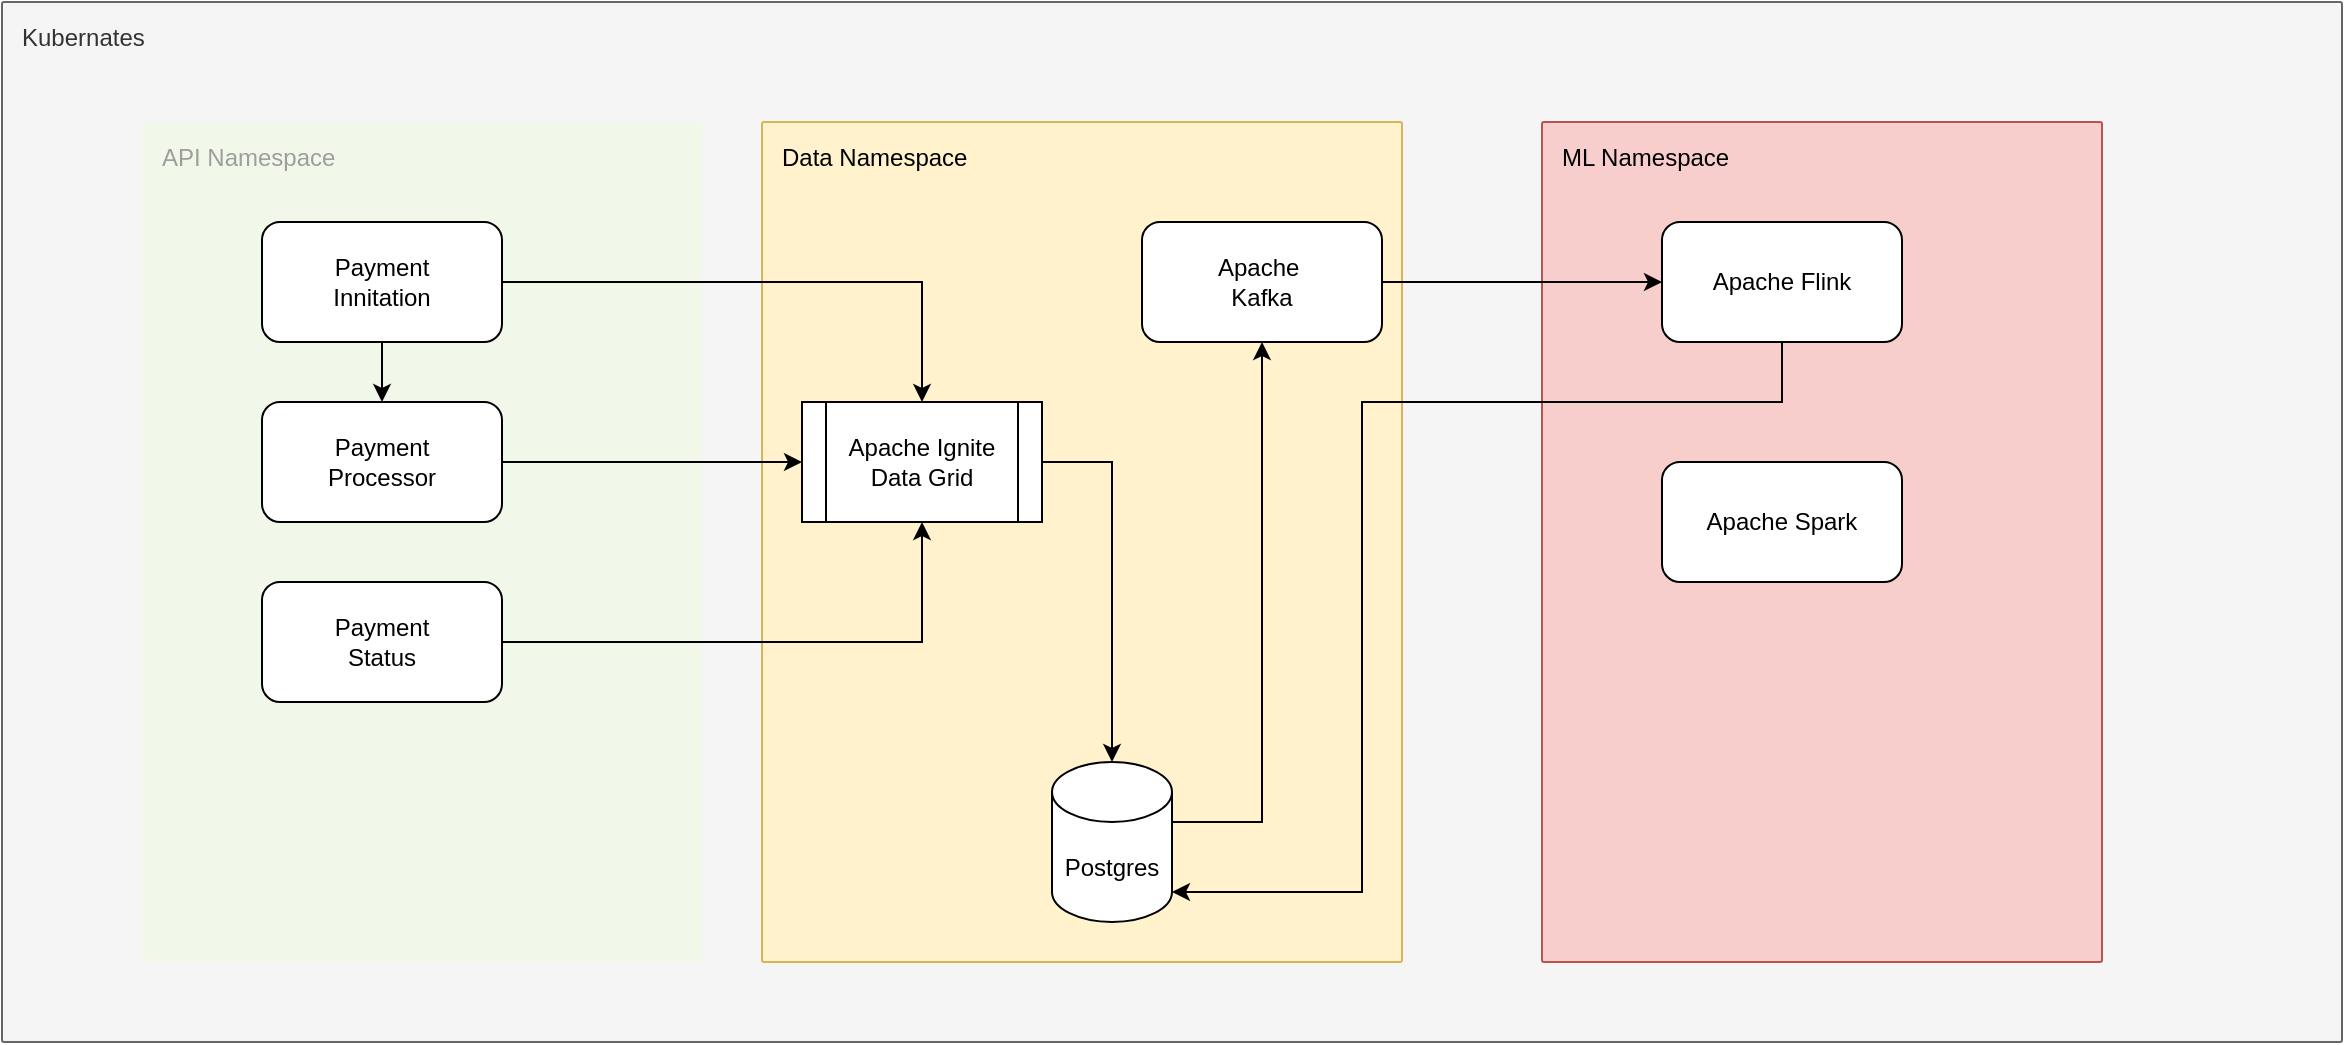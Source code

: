 <mxfile version="24.2.7" type="github">
  <diagram name="Page-1" id="MLtQk3vHUTkxgNtXT_qU">
    <mxGraphModel dx="1026" dy="619" grid="1" gridSize="10" guides="1" tooltips="1" connect="1" arrows="1" fold="1" page="1" pageScale="1" pageWidth="827" pageHeight="1169" math="0" shadow="0">
      <root>
        <mxCell id="0" />
        <mxCell id="1" parent="0" />
        <mxCell id="Mw8HzguYVF91iIR_zXkX-1" value="Kubernates" style="sketch=0;points=[[0,0,0],[0.25,0,0],[0.5,0,0],[0.75,0,0],[1,0,0],[1,0.25,0],[1,0.5,0],[1,0.75,0],[1,1,0],[0.75,1,0],[0.5,1,0],[0.25,1,0],[0,1,0],[0,0.75,0],[0,0.5,0],[0,0.25,0]];rounded=1;absoluteArcSize=1;arcSize=2;html=1;shadow=0;dashed=0;fontSize=12;align=left;verticalAlign=top;spacing=10;spacingTop=-4;whiteSpace=wrap;fillColor=#f5f5f5;fontColor=#333333;strokeColor=#666666;" vertex="1" parent="1">
          <mxGeometry x="90" y="30" width="1170" height="520" as="geometry" />
        </mxCell>
        <mxCell id="Mw8HzguYVF91iIR_zXkX-12" value="API Namespace" style="sketch=0;points=[[0,0,0],[0.25,0,0],[0.5,0,0],[0.75,0,0],[1,0,0],[1,0.25,0],[1,0.5,0],[1,0.75,0],[1,1,0],[0.75,1,0],[0.5,1,0],[0.25,1,0],[0,1,0],[0,0.75,0],[0,0.5,0],[0,0.25,0]];rounded=1;absoluteArcSize=1;arcSize=2;html=1;strokeColor=none;gradientColor=none;shadow=0;dashed=0;fontSize=12;fontColor=#9E9E9E;align=left;verticalAlign=top;spacing=10;spacingTop=-4;whiteSpace=wrap;fillColor=#F1F8E9;" vertex="1" parent="1">
          <mxGeometry x="160" y="90" width="280" height="420" as="geometry" />
        </mxCell>
        <mxCell id="Mw8HzguYVF91iIR_zXkX-17" style="edgeStyle=orthogonalEdgeStyle;rounded=0;orthogonalLoop=1;jettySize=auto;html=1;" edge="1" parent="1" source="Mw8HzguYVF91iIR_zXkX-3" target="Mw8HzguYVF91iIR_zXkX-4">
          <mxGeometry relative="1" as="geometry" />
        </mxCell>
        <mxCell id="Mw8HzguYVF91iIR_zXkX-3" value="Payment&lt;div&gt;Innitation&lt;/div&gt;" style="rounded=1;whiteSpace=wrap;html=1;" vertex="1" parent="1">
          <mxGeometry x="220" y="140" width="120" height="60" as="geometry" />
        </mxCell>
        <mxCell id="Mw8HzguYVF91iIR_zXkX-4" value="Payment&lt;div&gt;Processor&lt;/div&gt;" style="rounded=1;whiteSpace=wrap;html=1;" vertex="1" parent="1">
          <mxGeometry x="220" y="230" width="120" height="60" as="geometry" />
        </mxCell>
        <mxCell id="Mw8HzguYVF91iIR_zXkX-5" value="Payment&lt;div&gt;Status&lt;/div&gt;" style="rounded=1;whiteSpace=wrap;html=1;" vertex="1" parent="1">
          <mxGeometry x="220" y="320" width="120" height="60" as="geometry" />
        </mxCell>
        <mxCell id="Mw8HzguYVF91iIR_zXkX-13" value="Data Namespace" style="sketch=0;points=[[0,0,0],[0.25,0,0],[0.5,0,0],[0.75,0,0],[1,0,0],[1,0.25,0],[1,0.5,0],[1,0.75,0],[1,1,0],[0.75,1,0],[0.5,1,0],[0.25,1,0],[0,1,0],[0,0.75,0],[0,0.5,0],[0,0.25,0]];rounded=1;absoluteArcSize=1;arcSize=2;html=1;strokeColor=#d6b656;shadow=0;dashed=0;fontSize=12;align=left;verticalAlign=top;spacing=10;spacingTop=-4;whiteSpace=wrap;fillColor=#fff2cc;" vertex="1" parent="1">
          <mxGeometry x="470" y="90" width="320" height="420" as="geometry" />
        </mxCell>
        <mxCell id="Mw8HzguYVF91iIR_zXkX-6" value="Apache Ignite&lt;div&gt;Data Grid&lt;/div&gt;" style="shape=process;whiteSpace=wrap;html=1;backgroundOutline=1;" vertex="1" parent="1">
          <mxGeometry x="490" y="230" width="120" height="60" as="geometry" />
        </mxCell>
        <mxCell id="Mw8HzguYVF91iIR_zXkX-24" style="edgeStyle=orthogonalEdgeStyle;rounded=0;orthogonalLoop=1;jettySize=auto;html=1;" edge="1" parent="1" source="Mw8HzguYVF91iIR_zXkX-7" target="Mw8HzguYVF91iIR_zXkX-20">
          <mxGeometry relative="1" as="geometry">
            <Array as="points">
              <mxPoint x="710" y="440" />
              <mxPoint x="710" y="440" />
            </Array>
          </mxGeometry>
        </mxCell>
        <mxCell id="Mw8HzguYVF91iIR_zXkX-7" value="Postgres" style="shape=cylinder3;whiteSpace=wrap;html=1;boundedLbl=1;backgroundOutline=1;size=15;" vertex="1" parent="1">
          <mxGeometry x="615" y="410" width="60" height="80" as="geometry" />
        </mxCell>
        <mxCell id="Mw8HzguYVF91iIR_zXkX-14" style="edgeStyle=orthogonalEdgeStyle;rounded=0;orthogonalLoop=1;jettySize=auto;html=1;" edge="1" parent="1" source="Mw8HzguYVF91iIR_zXkX-3" target="Mw8HzguYVF91iIR_zXkX-6">
          <mxGeometry relative="1" as="geometry" />
        </mxCell>
        <mxCell id="Mw8HzguYVF91iIR_zXkX-15" style="edgeStyle=orthogonalEdgeStyle;rounded=0;orthogonalLoop=1;jettySize=auto;html=1;entryX=0;entryY=0.5;entryDx=0;entryDy=0;" edge="1" parent="1" source="Mw8HzguYVF91iIR_zXkX-4" target="Mw8HzguYVF91iIR_zXkX-6">
          <mxGeometry relative="1" as="geometry" />
        </mxCell>
        <mxCell id="Mw8HzguYVF91iIR_zXkX-16" style="edgeStyle=orthogonalEdgeStyle;rounded=0;orthogonalLoop=1;jettySize=auto;html=1;" edge="1" parent="1" source="Mw8HzguYVF91iIR_zXkX-5" target="Mw8HzguYVF91iIR_zXkX-6">
          <mxGeometry relative="1" as="geometry" />
        </mxCell>
        <mxCell id="Mw8HzguYVF91iIR_zXkX-18" style="edgeStyle=orthogonalEdgeStyle;rounded=0;orthogonalLoop=1;jettySize=auto;html=1;entryX=0.5;entryY=0;entryDx=0;entryDy=0;entryPerimeter=0;" edge="1" parent="1" source="Mw8HzguYVF91iIR_zXkX-6" target="Mw8HzguYVF91iIR_zXkX-7">
          <mxGeometry relative="1" as="geometry" />
        </mxCell>
        <mxCell id="Mw8HzguYVF91iIR_zXkX-19" value="ML Namespace" style="sketch=0;points=[[0,0,0],[0.25,0,0],[0.5,0,0],[0.75,0,0],[1,0,0],[1,0.25,0],[1,0.5,0],[1,0.75,0],[1,1,0],[0.75,1,0],[0.5,1,0],[0.25,1,0],[0,1,0],[0,0.75,0],[0,0.5,0],[0,0.25,0]];rounded=1;absoluteArcSize=1;arcSize=2;html=1;strokeColor=#b85450;shadow=0;dashed=0;fontSize=12;align=left;verticalAlign=top;spacing=10;spacingTop=-4;whiteSpace=wrap;fillColor=#f8cecc;" vertex="1" parent="1">
          <mxGeometry x="860" y="90" width="280" height="420" as="geometry" />
        </mxCell>
        <mxCell id="Mw8HzguYVF91iIR_zXkX-20" value="Apache&amp;nbsp;&lt;div&gt;Kafka&lt;/div&gt;" style="rounded=1;whiteSpace=wrap;html=1;" vertex="1" parent="1">
          <mxGeometry x="660" y="140" width="120" height="60" as="geometry" />
        </mxCell>
        <mxCell id="Mw8HzguYVF91iIR_zXkX-26" value="Apache Flink" style="rounded=1;whiteSpace=wrap;html=1;" vertex="1" parent="1">
          <mxGeometry x="920" y="140" width="120" height="60" as="geometry" />
        </mxCell>
        <mxCell id="Mw8HzguYVF91iIR_zXkX-27" style="edgeStyle=orthogonalEdgeStyle;rounded=0;orthogonalLoop=1;jettySize=auto;html=1;" edge="1" parent="1" source="Mw8HzguYVF91iIR_zXkX-20" target="Mw8HzguYVF91iIR_zXkX-26">
          <mxGeometry relative="1" as="geometry" />
        </mxCell>
        <mxCell id="Mw8HzguYVF91iIR_zXkX-28" style="edgeStyle=orthogonalEdgeStyle;rounded=0;orthogonalLoop=1;jettySize=auto;html=1;entryX=1;entryY=1;entryDx=0;entryDy=-15;entryPerimeter=0;" edge="1" parent="1" source="Mw8HzguYVF91iIR_zXkX-26" target="Mw8HzguYVF91iIR_zXkX-7">
          <mxGeometry relative="1" as="geometry">
            <Array as="points">
              <mxPoint x="980" y="230" />
              <mxPoint x="770" y="230" />
              <mxPoint x="770" y="475" />
            </Array>
          </mxGeometry>
        </mxCell>
        <mxCell id="Mw8HzguYVF91iIR_zXkX-30" value="Apache Spark" style="rounded=1;whiteSpace=wrap;html=1;" vertex="1" parent="1">
          <mxGeometry x="920" y="260" width="120" height="60" as="geometry" />
        </mxCell>
      </root>
    </mxGraphModel>
  </diagram>
</mxfile>
